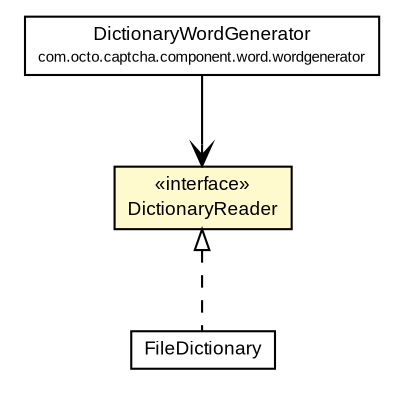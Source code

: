 #!/usr/local/bin/dot
#
# Class diagram 
# Generated by UmlGraph version 4.6 (http://www.spinellis.gr/sw/umlgraph)
#

digraph G {
	edge [fontname="arial",fontsize=10,labelfontname="arial",labelfontsize=10];
	node [fontname="arial",fontsize=10,shape=plaintext];
	// com.octo.captcha.component.word.FileDictionary
	c11782 [label=<<table border="0" cellborder="1" cellspacing="0" cellpadding="2" port="p" href="./FileDictionary.html">
		<tr><td><table border="0" cellspacing="0" cellpadding="1">
			<tr><td> FileDictionary </td></tr>
		</table></td></tr>
		</table>>, fontname="arial", fontcolor="black", fontsize=9.0];
	// com.octo.captcha.component.word.DictionaryReader
	c11783 [label=<<table border="0" cellborder="1" cellspacing="0" cellpadding="2" port="p" bgcolor="lemonChiffon" href="./DictionaryReader.html">
		<tr><td><table border="0" cellspacing="0" cellpadding="1">
			<tr><td> &laquo;interface&raquo; </td></tr>
			<tr><td> DictionaryReader </td></tr>
		</table></td></tr>
		</table>>, fontname="arial", fontcolor="black", fontsize=9.0];
	// com.octo.captcha.component.word.wordgenerator.DictionaryWordGenerator
	c11790 [label=<<table border="0" cellborder="1" cellspacing="0" cellpadding="2" port="p" href="./wordgenerator/DictionaryWordGenerator.html">
		<tr><td><table border="0" cellspacing="0" cellpadding="1">
			<tr><td> DictionaryWordGenerator </td></tr>
			<tr><td><font point-size="7.0"> com.octo.captcha.component.word.wordgenerator </font></td></tr>
		</table></td></tr>
		</table>>, fontname="arial", fontcolor="black", fontsize=9.0];
	//com.octo.captcha.component.word.FileDictionary implements com.octo.captcha.component.word.DictionaryReader
	c11783:p -> c11782:p [dir=back,arrowtail=empty,style=dashed];
	// com.octo.captcha.component.word.wordgenerator.DictionaryWordGenerator NAVASSOC com.octo.captcha.component.word.DictionaryReader
	c11790:p -> c11783:p [taillabel="", label="", headlabel="", fontname="arial", fontcolor="black", fontsize=10.0, color="black", arrowhead=open];
}

